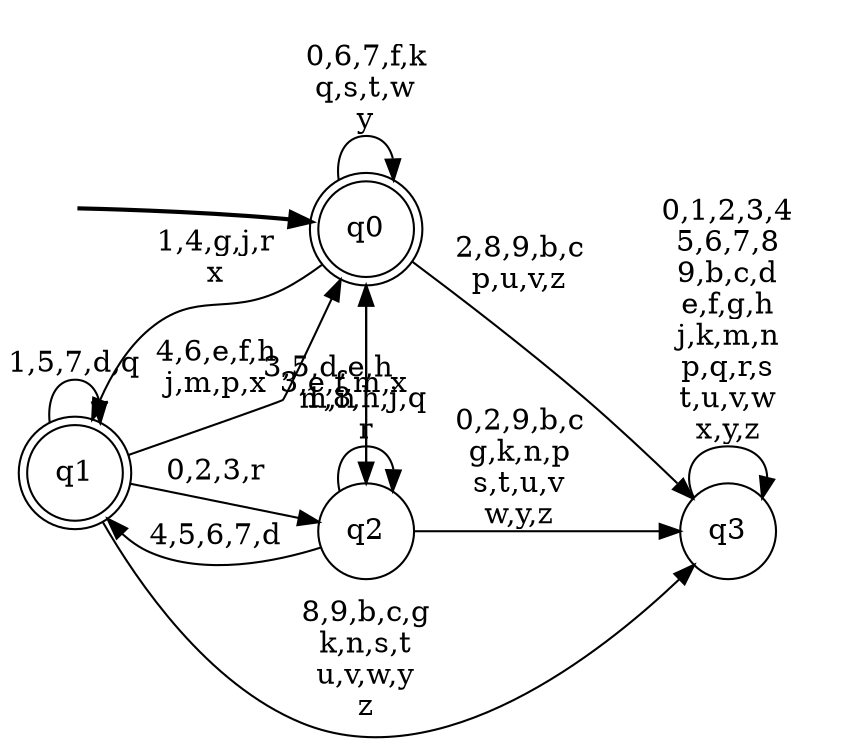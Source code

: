 digraph DFA {
__start0 [style = invis, shape = none, label = "", width = 0, height = 0];

rankdir=LR;
size="8,5";

s0 [style="rounded,filled", color="black", fillcolor="white" shape="doublecircle", label="q0"];
s1 [style="rounded,filled", color="black", fillcolor="white" shape="doublecircle", label="q1"];
s2 [style="filled", color="black", fillcolor="white" shape="circle", label="q2"];
s3 [style="filled", color="black", fillcolor="white" shape="circle", label="q3"];
subgraph cluster_main { 
	graph [pad=".75", ranksep="0.15", nodesep="0.15"];
	 style=invis; 
	__start0 -> s0 [penwidth=2];
}
s0 -> s0 [label="0,6,7,f,k\nq,s,t,w\ny"];
s0 -> s1 [label="1,4,g,j,r\nx"];
s0 -> s2 [label="3,5,d,e,h\nm,n"];
s0 -> s3 [label="2,8,9,b,c\np,u,v,z"];
s1 -> s0 [label="4,6,e,f,h\nj,m,p,x"];
s1 -> s1 [label="1,5,7,d,q"];
s1 -> s2 [label="0,2,3,r"];
s1 -> s3 [label="8,9,b,c,g\nk,n,s,t\nu,v,w,y\nz"];
s2 -> s0 [label="3,e,f,m,x"];
s2 -> s1 [label="4,5,6,7,d"];
s2 -> s2 [label="1,8,h,j,q\nr"];
s2 -> s3 [label="0,2,9,b,c\ng,k,n,p\ns,t,u,v\nw,y,z"];
s3 -> s3 [label="0,1,2,3,4\n5,6,7,8\n9,b,c,d\ne,f,g,h\nj,k,m,n\np,q,r,s\nt,u,v,w\nx,y,z"];

}